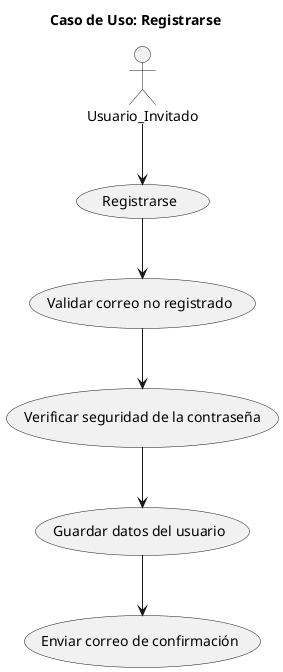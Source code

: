 @startuml
title Caso de Uso: Registrarse

actor Usuario_Invitado as Usuario
usecase "Registrarse" as Registrarse
usecase "Validar correo no registrado" as ValidarCorreo
usecase "Verificar seguridad de la contraseña" as VerificarContrasena
usecase "Guardar datos del usuario" as GuardarDatos
usecase "Enviar correo de confirmación" as EnviarCorreo

Usuario --> Registrarse
Registrarse --> ValidarCorreo
ValidarCorreo --> VerificarContrasena
VerificarContrasena --> GuardarDatos
GuardarDatos --> EnviarCorreo

@enduml